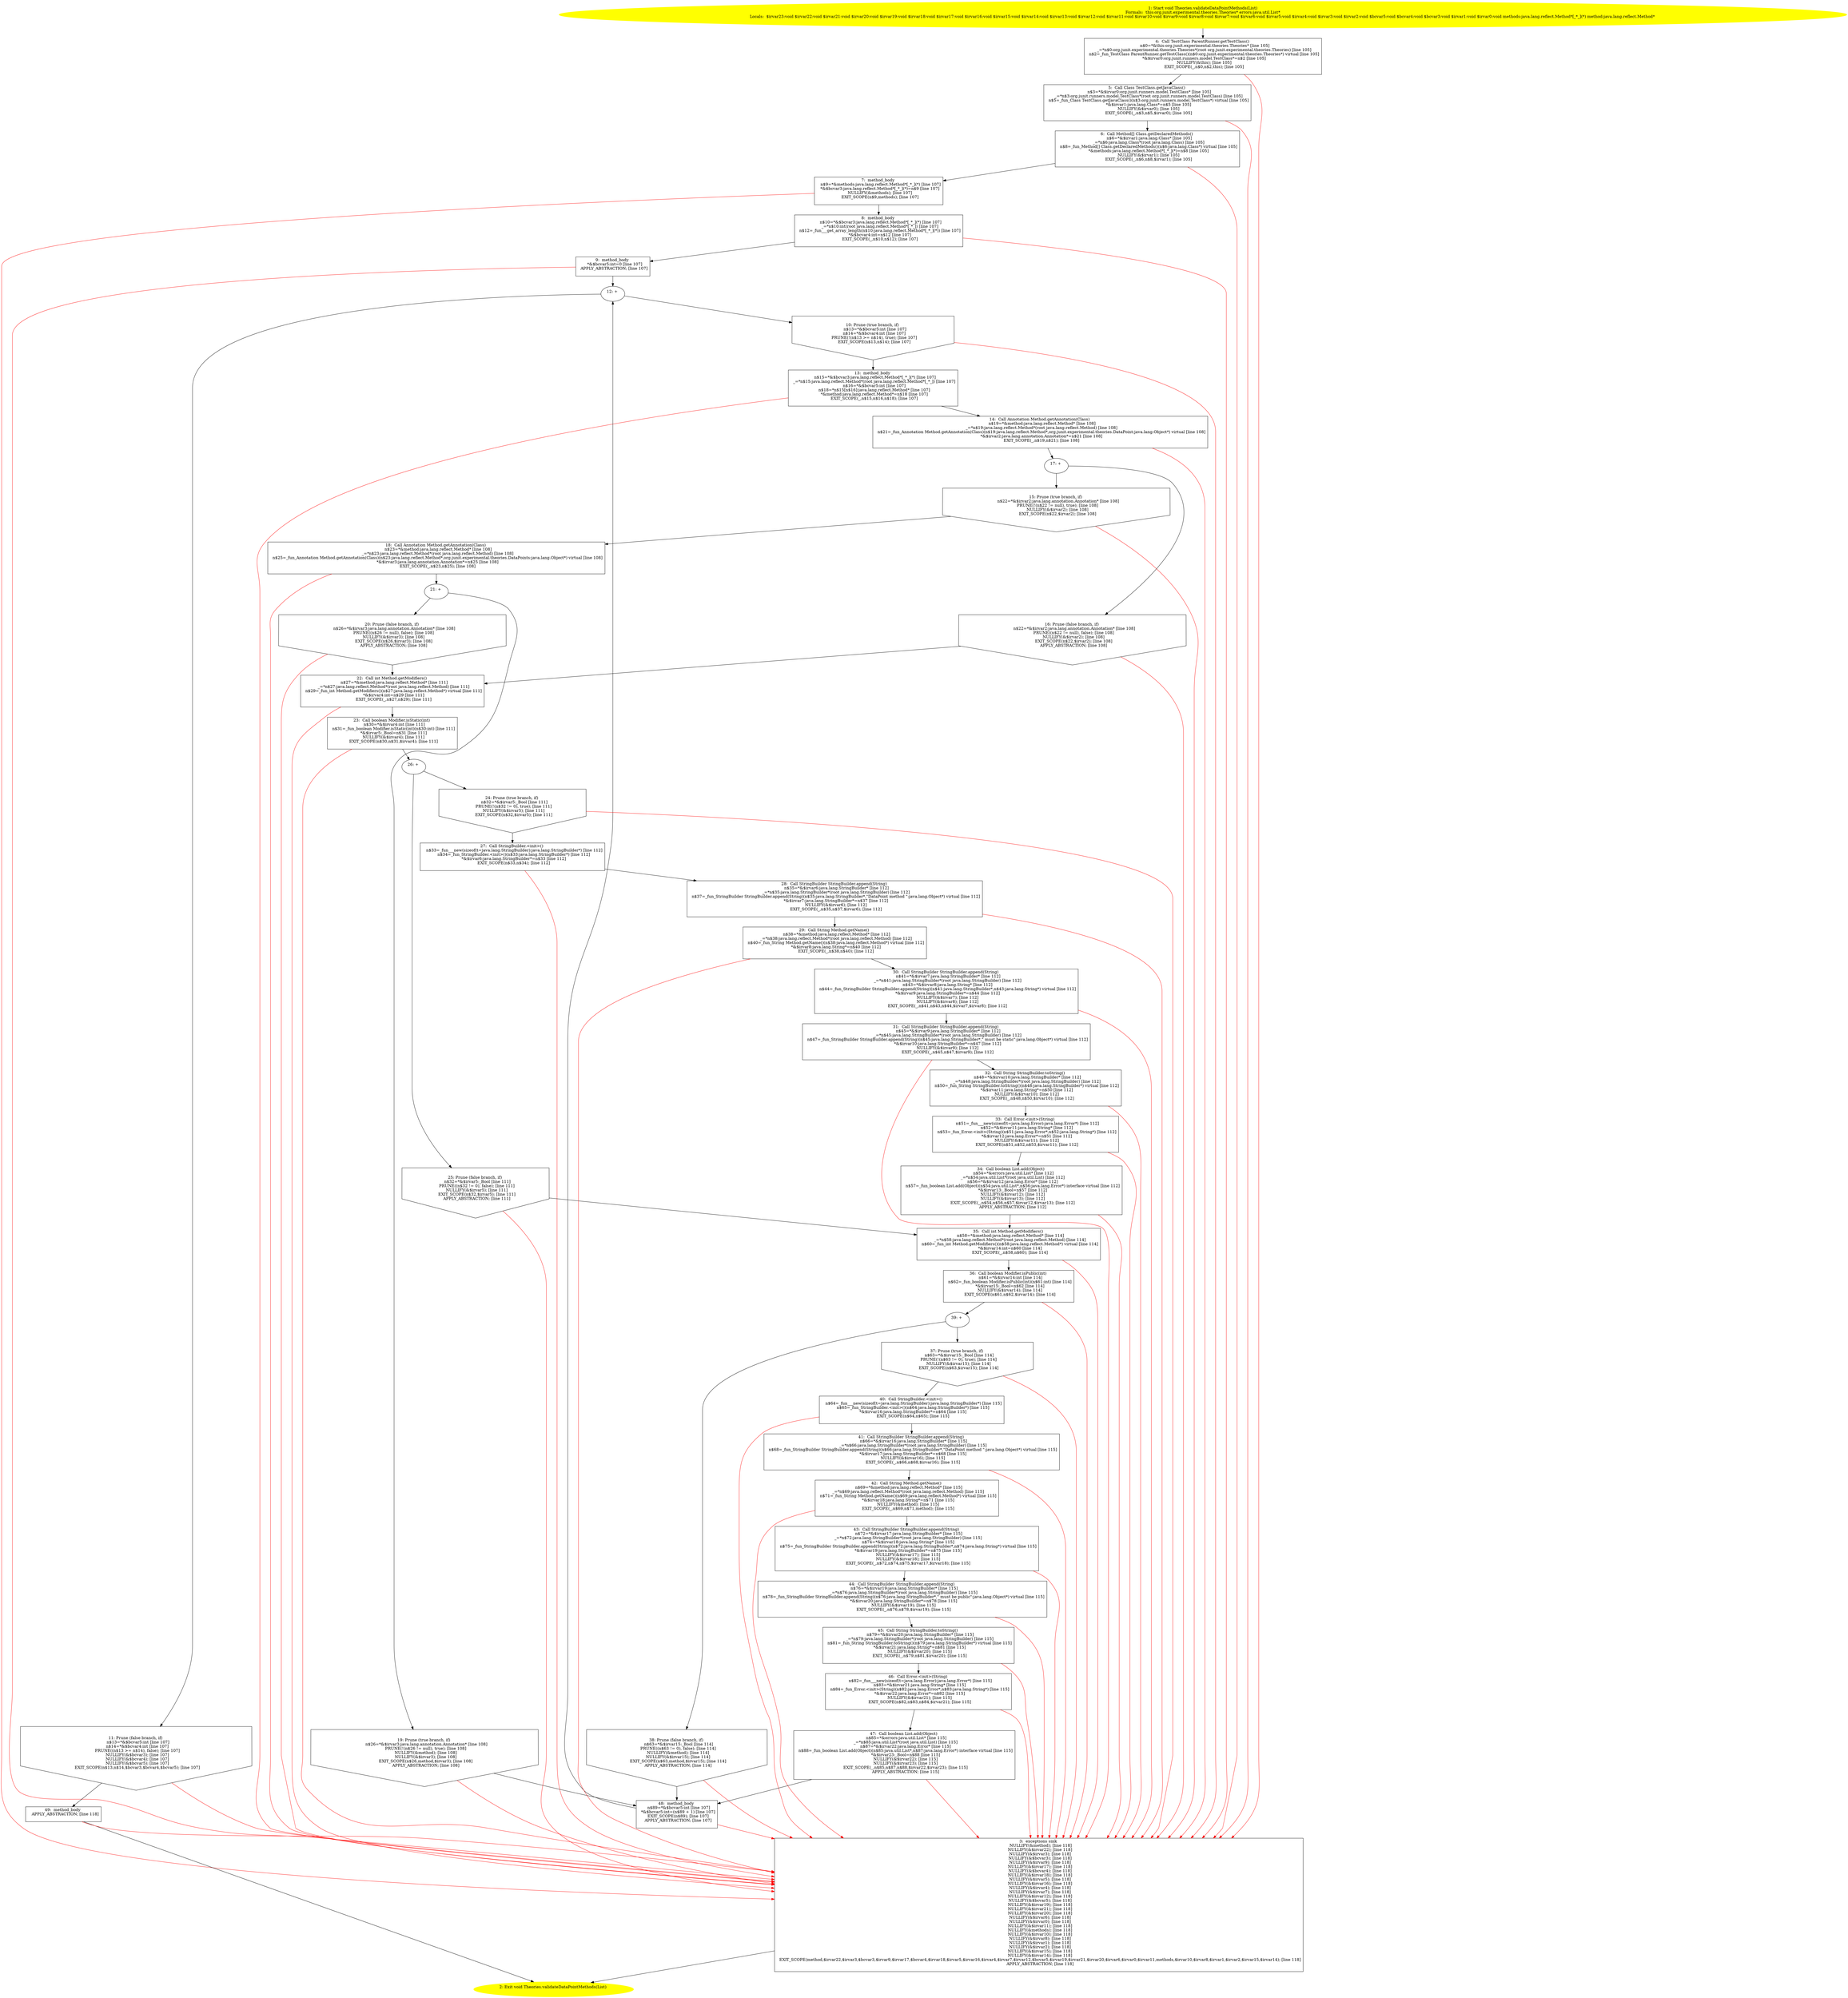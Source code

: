 /* @generated */
digraph cfg {
"org.junit.experimental.theories.Theories.validateDataPointMethods(java.util.List):void.8f76624c077b19954de872e3ef8aeaef_1" [label="1: Start void Theories.validateDataPointMethods(List)\nFormals:  this:org.junit.experimental.theories.Theories* errors:java.util.List*\nLocals:  $irvar23:void $irvar22:void $irvar21:void $irvar20:void $irvar19:void $irvar18:void $irvar17:void $irvar16:void $irvar15:void $irvar14:void $irvar13:void $irvar12:void $irvar11:void $irvar10:void $irvar9:void $irvar8:void $irvar7:void $irvar6:void $irvar5:void $irvar4:void $irvar3:void $irvar2:void $bcvar5:void $bcvar4:void $bcvar3:void $irvar1:void $irvar0:void methods:java.lang.reflect.Method*[_*_](*) method:java.lang.reflect.Method* \n  " color=yellow style=filled]
	

	 "org.junit.experimental.theories.Theories.validateDataPointMethods(java.util.List):void.8f76624c077b19954de872e3ef8aeaef_1" -> "org.junit.experimental.theories.Theories.validateDataPointMethods(java.util.List):void.8f76624c077b19954de872e3ef8aeaef_4" ;
"org.junit.experimental.theories.Theories.validateDataPointMethods(java.util.List):void.8f76624c077b19954de872e3ef8aeaef_2" [label="2: Exit void Theories.validateDataPointMethods(List) \n  " color=yellow style=filled]
	

"org.junit.experimental.theories.Theories.validateDataPointMethods(java.util.List):void.8f76624c077b19954de872e3ef8aeaef_3" [label="3:  exceptions sink \n   NULLIFY(&method); [line 118]\n  NULLIFY(&$irvar22); [line 118]\n  NULLIFY(&$irvar3); [line 118]\n  NULLIFY(&$bcvar3); [line 118]\n  NULLIFY(&$irvar9); [line 118]\n  NULLIFY(&$irvar17); [line 118]\n  NULLIFY(&$bcvar4); [line 118]\n  NULLIFY(&$irvar18); [line 118]\n  NULLIFY(&$irvar5); [line 118]\n  NULLIFY(&$irvar16); [line 118]\n  NULLIFY(&$irvar4); [line 118]\n  NULLIFY(&$irvar7); [line 118]\n  NULLIFY(&$irvar12); [line 118]\n  NULLIFY(&$bcvar5); [line 118]\n  NULLIFY(&$irvar19); [line 118]\n  NULLIFY(&$irvar21); [line 118]\n  NULLIFY(&$irvar20); [line 118]\n  NULLIFY(&$irvar6); [line 118]\n  NULLIFY(&$irvar0); [line 118]\n  NULLIFY(&$irvar11); [line 118]\n  NULLIFY(&methods); [line 118]\n  NULLIFY(&$irvar10); [line 118]\n  NULLIFY(&$irvar8); [line 118]\n  NULLIFY(&$irvar1); [line 118]\n  NULLIFY(&$irvar2); [line 118]\n  NULLIFY(&$irvar15); [line 118]\n  NULLIFY(&$irvar14); [line 118]\n  EXIT_SCOPE(method,$irvar22,$irvar3,$bcvar3,$irvar9,$irvar17,$bcvar4,$irvar18,$irvar5,$irvar16,$irvar4,$irvar7,$irvar12,$bcvar5,$irvar19,$irvar21,$irvar20,$irvar6,$irvar0,$irvar11,methods,$irvar10,$irvar8,$irvar1,$irvar2,$irvar15,$irvar14); [line 118]\n  APPLY_ABSTRACTION; [line 118]\n " shape="box"]
	

	 "org.junit.experimental.theories.Theories.validateDataPointMethods(java.util.List):void.8f76624c077b19954de872e3ef8aeaef_3" -> "org.junit.experimental.theories.Theories.validateDataPointMethods(java.util.List):void.8f76624c077b19954de872e3ef8aeaef_2" ;
"org.junit.experimental.theories.Theories.validateDataPointMethods(java.util.List):void.8f76624c077b19954de872e3ef8aeaef_4" [label="4:  Call TestClass ParentRunner.getTestClass() \n   n$0=*&this:org.junit.experimental.theories.Theories* [line 105]\n  _=*n$0:org.junit.experimental.theories.Theories*(root org.junit.experimental.theories.Theories) [line 105]\n  n$2=_fun_TestClass ParentRunner.getTestClass()(n$0:org.junit.experimental.theories.Theories*) virtual [line 105]\n  *&$irvar0:org.junit.runners.model.TestClass*=n$2 [line 105]\n  NULLIFY(&this); [line 105]\n  EXIT_SCOPE(_,n$0,n$2,this); [line 105]\n " shape="box"]
	

	 "org.junit.experimental.theories.Theories.validateDataPointMethods(java.util.List):void.8f76624c077b19954de872e3ef8aeaef_4" -> "org.junit.experimental.theories.Theories.validateDataPointMethods(java.util.List):void.8f76624c077b19954de872e3ef8aeaef_5" ;
	 "org.junit.experimental.theories.Theories.validateDataPointMethods(java.util.List):void.8f76624c077b19954de872e3ef8aeaef_4" -> "org.junit.experimental.theories.Theories.validateDataPointMethods(java.util.List):void.8f76624c077b19954de872e3ef8aeaef_3" [color="red" ];
"org.junit.experimental.theories.Theories.validateDataPointMethods(java.util.List):void.8f76624c077b19954de872e3ef8aeaef_5" [label="5:  Call Class TestClass.getJavaClass() \n   n$3=*&$irvar0:org.junit.runners.model.TestClass* [line 105]\n  _=*n$3:org.junit.runners.model.TestClass*(root org.junit.runners.model.TestClass) [line 105]\n  n$5=_fun_Class TestClass.getJavaClass()(n$3:org.junit.runners.model.TestClass*) virtual [line 105]\n  *&$irvar1:java.lang.Class*=n$5 [line 105]\n  NULLIFY(&$irvar0); [line 105]\n  EXIT_SCOPE(_,n$3,n$5,$irvar0); [line 105]\n " shape="box"]
	

	 "org.junit.experimental.theories.Theories.validateDataPointMethods(java.util.List):void.8f76624c077b19954de872e3ef8aeaef_5" -> "org.junit.experimental.theories.Theories.validateDataPointMethods(java.util.List):void.8f76624c077b19954de872e3ef8aeaef_6" ;
	 "org.junit.experimental.theories.Theories.validateDataPointMethods(java.util.List):void.8f76624c077b19954de872e3ef8aeaef_5" -> "org.junit.experimental.theories.Theories.validateDataPointMethods(java.util.List):void.8f76624c077b19954de872e3ef8aeaef_3" [color="red" ];
"org.junit.experimental.theories.Theories.validateDataPointMethods(java.util.List):void.8f76624c077b19954de872e3ef8aeaef_6" [label="6:  Call Method[] Class.getDeclaredMethods() \n   n$6=*&$irvar1:java.lang.Class* [line 105]\n  _=*n$6:java.lang.Class*(root java.lang.Class) [line 105]\n  n$8=_fun_Method[] Class.getDeclaredMethods()(n$6:java.lang.Class*) virtual [line 105]\n  *&methods:java.lang.reflect.Method*[_*_](*)=n$8 [line 105]\n  NULLIFY(&$irvar1); [line 105]\n  EXIT_SCOPE(_,n$6,n$8,$irvar1); [line 105]\n " shape="box"]
	

	 "org.junit.experimental.theories.Theories.validateDataPointMethods(java.util.List):void.8f76624c077b19954de872e3ef8aeaef_6" -> "org.junit.experimental.theories.Theories.validateDataPointMethods(java.util.List):void.8f76624c077b19954de872e3ef8aeaef_7" ;
	 "org.junit.experimental.theories.Theories.validateDataPointMethods(java.util.List):void.8f76624c077b19954de872e3ef8aeaef_6" -> "org.junit.experimental.theories.Theories.validateDataPointMethods(java.util.List):void.8f76624c077b19954de872e3ef8aeaef_3" [color="red" ];
"org.junit.experimental.theories.Theories.validateDataPointMethods(java.util.List):void.8f76624c077b19954de872e3ef8aeaef_7" [label="7:  method_body \n   n$9=*&methods:java.lang.reflect.Method*[_*_](*) [line 107]\n  *&$bcvar3:java.lang.reflect.Method*[_*_](*)=n$9 [line 107]\n  NULLIFY(&methods); [line 107]\n  EXIT_SCOPE(n$9,methods); [line 107]\n " shape="box"]
	

	 "org.junit.experimental.theories.Theories.validateDataPointMethods(java.util.List):void.8f76624c077b19954de872e3ef8aeaef_7" -> "org.junit.experimental.theories.Theories.validateDataPointMethods(java.util.List):void.8f76624c077b19954de872e3ef8aeaef_8" ;
	 "org.junit.experimental.theories.Theories.validateDataPointMethods(java.util.List):void.8f76624c077b19954de872e3ef8aeaef_7" -> "org.junit.experimental.theories.Theories.validateDataPointMethods(java.util.List):void.8f76624c077b19954de872e3ef8aeaef_3" [color="red" ];
"org.junit.experimental.theories.Theories.validateDataPointMethods(java.util.List):void.8f76624c077b19954de872e3ef8aeaef_8" [label="8:  method_body \n   n$10=*&$bcvar3:java.lang.reflect.Method*[_*_](*) [line 107]\n  _=*n$10:int(root java.lang.reflect.Method*[_*_]) [line 107]\n  n$12=_fun___get_array_length(n$10:java.lang.reflect.Method*[_*_](*)) [line 107]\n  *&$bcvar4:int=n$12 [line 107]\n  EXIT_SCOPE(_,n$10,n$12); [line 107]\n " shape="box"]
	

	 "org.junit.experimental.theories.Theories.validateDataPointMethods(java.util.List):void.8f76624c077b19954de872e3ef8aeaef_8" -> "org.junit.experimental.theories.Theories.validateDataPointMethods(java.util.List):void.8f76624c077b19954de872e3ef8aeaef_9" ;
	 "org.junit.experimental.theories.Theories.validateDataPointMethods(java.util.List):void.8f76624c077b19954de872e3ef8aeaef_8" -> "org.junit.experimental.theories.Theories.validateDataPointMethods(java.util.List):void.8f76624c077b19954de872e3ef8aeaef_3" [color="red" ];
"org.junit.experimental.theories.Theories.validateDataPointMethods(java.util.List):void.8f76624c077b19954de872e3ef8aeaef_9" [label="9:  method_body \n   *&$bcvar5:int=0 [line 107]\n  APPLY_ABSTRACTION; [line 107]\n " shape="box"]
	

	 "org.junit.experimental.theories.Theories.validateDataPointMethods(java.util.List):void.8f76624c077b19954de872e3ef8aeaef_9" -> "org.junit.experimental.theories.Theories.validateDataPointMethods(java.util.List):void.8f76624c077b19954de872e3ef8aeaef_12" ;
	 "org.junit.experimental.theories.Theories.validateDataPointMethods(java.util.List):void.8f76624c077b19954de872e3ef8aeaef_9" -> "org.junit.experimental.theories.Theories.validateDataPointMethods(java.util.List):void.8f76624c077b19954de872e3ef8aeaef_3" [color="red" ];
"org.junit.experimental.theories.Theories.validateDataPointMethods(java.util.List):void.8f76624c077b19954de872e3ef8aeaef_10" [label="10: Prune (true branch, if) \n   n$13=*&$bcvar5:int [line 107]\n  n$14=*&$bcvar4:int [line 107]\n  PRUNE(!(n$13 >= n$14), true); [line 107]\n  EXIT_SCOPE(n$13,n$14); [line 107]\n " shape="invhouse"]
	

	 "org.junit.experimental.theories.Theories.validateDataPointMethods(java.util.List):void.8f76624c077b19954de872e3ef8aeaef_10" -> "org.junit.experimental.theories.Theories.validateDataPointMethods(java.util.List):void.8f76624c077b19954de872e3ef8aeaef_13" ;
	 "org.junit.experimental.theories.Theories.validateDataPointMethods(java.util.List):void.8f76624c077b19954de872e3ef8aeaef_10" -> "org.junit.experimental.theories.Theories.validateDataPointMethods(java.util.List):void.8f76624c077b19954de872e3ef8aeaef_3" [color="red" ];
"org.junit.experimental.theories.Theories.validateDataPointMethods(java.util.List):void.8f76624c077b19954de872e3ef8aeaef_11" [label="11: Prune (false branch, if) \n   n$13=*&$bcvar5:int [line 107]\n  n$14=*&$bcvar4:int [line 107]\n  PRUNE((n$13 >= n$14), false); [line 107]\n  NULLIFY(&$bcvar3); [line 107]\n  NULLIFY(&$bcvar4); [line 107]\n  NULLIFY(&$bcvar5); [line 107]\n  EXIT_SCOPE(n$13,n$14,$bcvar3,$bcvar4,$bcvar5); [line 107]\n " shape="invhouse"]
	

	 "org.junit.experimental.theories.Theories.validateDataPointMethods(java.util.List):void.8f76624c077b19954de872e3ef8aeaef_11" -> "org.junit.experimental.theories.Theories.validateDataPointMethods(java.util.List):void.8f76624c077b19954de872e3ef8aeaef_49" ;
	 "org.junit.experimental.theories.Theories.validateDataPointMethods(java.util.List):void.8f76624c077b19954de872e3ef8aeaef_11" -> "org.junit.experimental.theories.Theories.validateDataPointMethods(java.util.List):void.8f76624c077b19954de872e3ef8aeaef_3" [color="red" ];
"org.junit.experimental.theories.Theories.validateDataPointMethods(java.util.List):void.8f76624c077b19954de872e3ef8aeaef_12" [label="12: + \n  " ]
	

	 "org.junit.experimental.theories.Theories.validateDataPointMethods(java.util.List):void.8f76624c077b19954de872e3ef8aeaef_12" -> "org.junit.experimental.theories.Theories.validateDataPointMethods(java.util.List):void.8f76624c077b19954de872e3ef8aeaef_10" ;
	 "org.junit.experimental.theories.Theories.validateDataPointMethods(java.util.List):void.8f76624c077b19954de872e3ef8aeaef_12" -> "org.junit.experimental.theories.Theories.validateDataPointMethods(java.util.List):void.8f76624c077b19954de872e3ef8aeaef_11" ;
"org.junit.experimental.theories.Theories.validateDataPointMethods(java.util.List):void.8f76624c077b19954de872e3ef8aeaef_13" [label="13:  method_body \n   n$15=*&$bcvar3:java.lang.reflect.Method*[_*_](*) [line 107]\n  _=*n$15:java.lang.reflect.Method*(root java.lang.reflect.Method*[_*_]) [line 107]\n  n$16=*&$bcvar5:int [line 107]\n  n$18=*n$15[n$16]:java.lang.reflect.Method* [line 107]\n  *&method:java.lang.reflect.Method*=n$18 [line 107]\n  EXIT_SCOPE(_,n$15,n$16,n$18); [line 107]\n " shape="box"]
	

	 "org.junit.experimental.theories.Theories.validateDataPointMethods(java.util.List):void.8f76624c077b19954de872e3ef8aeaef_13" -> "org.junit.experimental.theories.Theories.validateDataPointMethods(java.util.List):void.8f76624c077b19954de872e3ef8aeaef_14" ;
	 "org.junit.experimental.theories.Theories.validateDataPointMethods(java.util.List):void.8f76624c077b19954de872e3ef8aeaef_13" -> "org.junit.experimental.theories.Theories.validateDataPointMethods(java.util.List):void.8f76624c077b19954de872e3ef8aeaef_3" [color="red" ];
"org.junit.experimental.theories.Theories.validateDataPointMethods(java.util.List):void.8f76624c077b19954de872e3ef8aeaef_14" [label="14:  Call Annotation Method.getAnnotation(Class) \n   n$19=*&method:java.lang.reflect.Method* [line 108]\n  _=*n$19:java.lang.reflect.Method*(root java.lang.reflect.Method) [line 108]\n  n$21=_fun_Annotation Method.getAnnotation(Class)(n$19:java.lang.reflect.Method*,org.junit.experimental.theories.DataPoint:java.lang.Object*) virtual [line 108]\n  *&$irvar2:java.lang.annotation.Annotation*=n$21 [line 108]\n  EXIT_SCOPE(_,n$19,n$21); [line 108]\n " shape="box"]
	

	 "org.junit.experimental.theories.Theories.validateDataPointMethods(java.util.List):void.8f76624c077b19954de872e3ef8aeaef_14" -> "org.junit.experimental.theories.Theories.validateDataPointMethods(java.util.List):void.8f76624c077b19954de872e3ef8aeaef_17" ;
	 "org.junit.experimental.theories.Theories.validateDataPointMethods(java.util.List):void.8f76624c077b19954de872e3ef8aeaef_14" -> "org.junit.experimental.theories.Theories.validateDataPointMethods(java.util.List):void.8f76624c077b19954de872e3ef8aeaef_3" [color="red" ];
"org.junit.experimental.theories.Theories.validateDataPointMethods(java.util.List):void.8f76624c077b19954de872e3ef8aeaef_15" [label="15: Prune (true branch, if) \n   n$22=*&$irvar2:java.lang.annotation.Annotation* [line 108]\n  PRUNE(!(n$22 != null), true); [line 108]\n  NULLIFY(&$irvar2); [line 108]\n  EXIT_SCOPE(n$22,$irvar2); [line 108]\n " shape="invhouse"]
	

	 "org.junit.experimental.theories.Theories.validateDataPointMethods(java.util.List):void.8f76624c077b19954de872e3ef8aeaef_15" -> "org.junit.experimental.theories.Theories.validateDataPointMethods(java.util.List):void.8f76624c077b19954de872e3ef8aeaef_18" ;
	 "org.junit.experimental.theories.Theories.validateDataPointMethods(java.util.List):void.8f76624c077b19954de872e3ef8aeaef_15" -> "org.junit.experimental.theories.Theories.validateDataPointMethods(java.util.List):void.8f76624c077b19954de872e3ef8aeaef_3" [color="red" ];
"org.junit.experimental.theories.Theories.validateDataPointMethods(java.util.List):void.8f76624c077b19954de872e3ef8aeaef_16" [label="16: Prune (false branch, if) \n   n$22=*&$irvar2:java.lang.annotation.Annotation* [line 108]\n  PRUNE((n$22 != null), false); [line 108]\n  NULLIFY(&$irvar2); [line 108]\n  EXIT_SCOPE(n$22,$irvar2); [line 108]\n  APPLY_ABSTRACTION; [line 108]\n " shape="invhouse"]
	

	 "org.junit.experimental.theories.Theories.validateDataPointMethods(java.util.List):void.8f76624c077b19954de872e3ef8aeaef_16" -> "org.junit.experimental.theories.Theories.validateDataPointMethods(java.util.List):void.8f76624c077b19954de872e3ef8aeaef_22" ;
	 "org.junit.experimental.theories.Theories.validateDataPointMethods(java.util.List):void.8f76624c077b19954de872e3ef8aeaef_16" -> "org.junit.experimental.theories.Theories.validateDataPointMethods(java.util.List):void.8f76624c077b19954de872e3ef8aeaef_3" [color="red" ];
"org.junit.experimental.theories.Theories.validateDataPointMethods(java.util.List):void.8f76624c077b19954de872e3ef8aeaef_17" [label="17: + \n  " ]
	

	 "org.junit.experimental.theories.Theories.validateDataPointMethods(java.util.List):void.8f76624c077b19954de872e3ef8aeaef_17" -> "org.junit.experimental.theories.Theories.validateDataPointMethods(java.util.List):void.8f76624c077b19954de872e3ef8aeaef_15" ;
	 "org.junit.experimental.theories.Theories.validateDataPointMethods(java.util.List):void.8f76624c077b19954de872e3ef8aeaef_17" -> "org.junit.experimental.theories.Theories.validateDataPointMethods(java.util.List):void.8f76624c077b19954de872e3ef8aeaef_16" ;
"org.junit.experimental.theories.Theories.validateDataPointMethods(java.util.List):void.8f76624c077b19954de872e3ef8aeaef_18" [label="18:  Call Annotation Method.getAnnotation(Class) \n   n$23=*&method:java.lang.reflect.Method* [line 108]\n  _=*n$23:java.lang.reflect.Method*(root java.lang.reflect.Method) [line 108]\n  n$25=_fun_Annotation Method.getAnnotation(Class)(n$23:java.lang.reflect.Method*,org.junit.experimental.theories.DataPoints:java.lang.Object*) virtual [line 108]\n  *&$irvar3:java.lang.annotation.Annotation*=n$25 [line 108]\n  EXIT_SCOPE(_,n$23,n$25); [line 108]\n " shape="box"]
	

	 "org.junit.experimental.theories.Theories.validateDataPointMethods(java.util.List):void.8f76624c077b19954de872e3ef8aeaef_18" -> "org.junit.experimental.theories.Theories.validateDataPointMethods(java.util.List):void.8f76624c077b19954de872e3ef8aeaef_21" ;
	 "org.junit.experimental.theories.Theories.validateDataPointMethods(java.util.List):void.8f76624c077b19954de872e3ef8aeaef_18" -> "org.junit.experimental.theories.Theories.validateDataPointMethods(java.util.List):void.8f76624c077b19954de872e3ef8aeaef_3" [color="red" ];
"org.junit.experimental.theories.Theories.validateDataPointMethods(java.util.List):void.8f76624c077b19954de872e3ef8aeaef_19" [label="19: Prune (true branch, if) \n   n$26=*&$irvar3:java.lang.annotation.Annotation* [line 108]\n  PRUNE(!(n$26 != null), true); [line 108]\n  NULLIFY(&method); [line 108]\n  NULLIFY(&$irvar3); [line 108]\n  EXIT_SCOPE(n$26,method,$irvar3); [line 108]\n  APPLY_ABSTRACTION; [line 108]\n " shape="invhouse"]
	

	 "org.junit.experimental.theories.Theories.validateDataPointMethods(java.util.List):void.8f76624c077b19954de872e3ef8aeaef_19" -> "org.junit.experimental.theories.Theories.validateDataPointMethods(java.util.List):void.8f76624c077b19954de872e3ef8aeaef_48" ;
	 "org.junit.experimental.theories.Theories.validateDataPointMethods(java.util.List):void.8f76624c077b19954de872e3ef8aeaef_19" -> "org.junit.experimental.theories.Theories.validateDataPointMethods(java.util.List):void.8f76624c077b19954de872e3ef8aeaef_3" [color="red" ];
"org.junit.experimental.theories.Theories.validateDataPointMethods(java.util.List):void.8f76624c077b19954de872e3ef8aeaef_20" [label="20: Prune (false branch, if) \n   n$26=*&$irvar3:java.lang.annotation.Annotation* [line 108]\n  PRUNE((n$26 != null), false); [line 108]\n  NULLIFY(&$irvar3); [line 108]\n  EXIT_SCOPE(n$26,$irvar3); [line 108]\n  APPLY_ABSTRACTION; [line 108]\n " shape="invhouse"]
	

	 "org.junit.experimental.theories.Theories.validateDataPointMethods(java.util.List):void.8f76624c077b19954de872e3ef8aeaef_20" -> "org.junit.experimental.theories.Theories.validateDataPointMethods(java.util.List):void.8f76624c077b19954de872e3ef8aeaef_22" ;
	 "org.junit.experimental.theories.Theories.validateDataPointMethods(java.util.List):void.8f76624c077b19954de872e3ef8aeaef_20" -> "org.junit.experimental.theories.Theories.validateDataPointMethods(java.util.List):void.8f76624c077b19954de872e3ef8aeaef_3" [color="red" ];
"org.junit.experimental.theories.Theories.validateDataPointMethods(java.util.List):void.8f76624c077b19954de872e3ef8aeaef_21" [label="21: + \n  " ]
	

	 "org.junit.experimental.theories.Theories.validateDataPointMethods(java.util.List):void.8f76624c077b19954de872e3ef8aeaef_21" -> "org.junit.experimental.theories.Theories.validateDataPointMethods(java.util.List):void.8f76624c077b19954de872e3ef8aeaef_19" ;
	 "org.junit.experimental.theories.Theories.validateDataPointMethods(java.util.List):void.8f76624c077b19954de872e3ef8aeaef_21" -> "org.junit.experimental.theories.Theories.validateDataPointMethods(java.util.List):void.8f76624c077b19954de872e3ef8aeaef_20" ;
"org.junit.experimental.theories.Theories.validateDataPointMethods(java.util.List):void.8f76624c077b19954de872e3ef8aeaef_22" [label="22:  Call int Method.getModifiers() \n   n$27=*&method:java.lang.reflect.Method* [line 111]\n  _=*n$27:java.lang.reflect.Method*(root java.lang.reflect.Method) [line 111]\n  n$29=_fun_int Method.getModifiers()(n$27:java.lang.reflect.Method*) virtual [line 111]\n  *&$irvar4:int=n$29 [line 111]\n  EXIT_SCOPE(_,n$27,n$29); [line 111]\n " shape="box"]
	

	 "org.junit.experimental.theories.Theories.validateDataPointMethods(java.util.List):void.8f76624c077b19954de872e3ef8aeaef_22" -> "org.junit.experimental.theories.Theories.validateDataPointMethods(java.util.List):void.8f76624c077b19954de872e3ef8aeaef_23" ;
	 "org.junit.experimental.theories.Theories.validateDataPointMethods(java.util.List):void.8f76624c077b19954de872e3ef8aeaef_22" -> "org.junit.experimental.theories.Theories.validateDataPointMethods(java.util.List):void.8f76624c077b19954de872e3ef8aeaef_3" [color="red" ];
"org.junit.experimental.theories.Theories.validateDataPointMethods(java.util.List):void.8f76624c077b19954de872e3ef8aeaef_23" [label="23:  Call boolean Modifier.isStatic(int) \n   n$30=*&$irvar4:int [line 111]\n  n$31=_fun_boolean Modifier.isStatic(int)(n$30:int) [line 111]\n  *&$irvar5:_Bool=n$31 [line 111]\n  NULLIFY(&$irvar4); [line 111]\n  EXIT_SCOPE(n$30,n$31,$irvar4); [line 111]\n " shape="box"]
	

	 "org.junit.experimental.theories.Theories.validateDataPointMethods(java.util.List):void.8f76624c077b19954de872e3ef8aeaef_23" -> "org.junit.experimental.theories.Theories.validateDataPointMethods(java.util.List):void.8f76624c077b19954de872e3ef8aeaef_26" ;
	 "org.junit.experimental.theories.Theories.validateDataPointMethods(java.util.List):void.8f76624c077b19954de872e3ef8aeaef_23" -> "org.junit.experimental.theories.Theories.validateDataPointMethods(java.util.List):void.8f76624c077b19954de872e3ef8aeaef_3" [color="red" ];
"org.junit.experimental.theories.Theories.validateDataPointMethods(java.util.List):void.8f76624c077b19954de872e3ef8aeaef_24" [label="24: Prune (true branch, if) \n   n$32=*&$irvar5:_Bool [line 111]\n  PRUNE(!(n$32 != 0), true); [line 111]\n  NULLIFY(&$irvar5); [line 111]\n  EXIT_SCOPE(n$32,$irvar5); [line 111]\n " shape="invhouse"]
	

	 "org.junit.experimental.theories.Theories.validateDataPointMethods(java.util.List):void.8f76624c077b19954de872e3ef8aeaef_24" -> "org.junit.experimental.theories.Theories.validateDataPointMethods(java.util.List):void.8f76624c077b19954de872e3ef8aeaef_27" ;
	 "org.junit.experimental.theories.Theories.validateDataPointMethods(java.util.List):void.8f76624c077b19954de872e3ef8aeaef_24" -> "org.junit.experimental.theories.Theories.validateDataPointMethods(java.util.List):void.8f76624c077b19954de872e3ef8aeaef_3" [color="red" ];
"org.junit.experimental.theories.Theories.validateDataPointMethods(java.util.List):void.8f76624c077b19954de872e3ef8aeaef_25" [label="25: Prune (false branch, if) \n   n$32=*&$irvar5:_Bool [line 111]\n  PRUNE((n$32 != 0), false); [line 111]\n  NULLIFY(&$irvar5); [line 111]\n  EXIT_SCOPE(n$32,$irvar5); [line 111]\n  APPLY_ABSTRACTION; [line 111]\n " shape="invhouse"]
	

	 "org.junit.experimental.theories.Theories.validateDataPointMethods(java.util.List):void.8f76624c077b19954de872e3ef8aeaef_25" -> "org.junit.experimental.theories.Theories.validateDataPointMethods(java.util.List):void.8f76624c077b19954de872e3ef8aeaef_35" ;
	 "org.junit.experimental.theories.Theories.validateDataPointMethods(java.util.List):void.8f76624c077b19954de872e3ef8aeaef_25" -> "org.junit.experimental.theories.Theories.validateDataPointMethods(java.util.List):void.8f76624c077b19954de872e3ef8aeaef_3" [color="red" ];
"org.junit.experimental.theories.Theories.validateDataPointMethods(java.util.List):void.8f76624c077b19954de872e3ef8aeaef_26" [label="26: + \n  " ]
	

	 "org.junit.experimental.theories.Theories.validateDataPointMethods(java.util.List):void.8f76624c077b19954de872e3ef8aeaef_26" -> "org.junit.experimental.theories.Theories.validateDataPointMethods(java.util.List):void.8f76624c077b19954de872e3ef8aeaef_24" ;
	 "org.junit.experimental.theories.Theories.validateDataPointMethods(java.util.List):void.8f76624c077b19954de872e3ef8aeaef_26" -> "org.junit.experimental.theories.Theories.validateDataPointMethods(java.util.List):void.8f76624c077b19954de872e3ef8aeaef_25" ;
"org.junit.experimental.theories.Theories.validateDataPointMethods(java.util.List):void.8f76624c077b19954de872e3ef8aeaef_27" [label="27:  Call StringBuilder.<init>() \n   n$33=_fun___new(sizeof(t=java.lang.StringBuilder):java.lang.StringBuilder*) [line 112]\n  n$34=_fun_StringBuilder.<init>()(n$33:java.lang.StringBuilder*) [line 112]\n  *&$irvar6:java.lang.StringBuilder*=n$33 [line 112]\n  EXIT_SCOPE(n$33,n$34); [line 112]\n " shape="box"]
	

	 "org.junit.experimental.theories.Theories.validateDataPointMethods(java.util.List):void.8f76624c077b19954de872e3ef8aeaef_27" -> "org.junit.experimental.theories.Theories.validateDataPointMethods(java.util.List):void.8f76624c077b19954de872e3ef8aeaef_28" ;
	 "org.junit.experimental.theories.Theories.validateDataPointMethods(java.util.List):void.8f76624c077b19954de872e3ef8aeaef_27" -> "org.junit.experimental.theories.Theories.validateDataPointMethods(java.util.List):void.8f76624c077b19954de872e3ef8aeaef_3" [color="red" ];
"org.junit.experimental.theories.Theories.validateDataPointMethods(java.util.List):void.8f76624c077b19954de872e3ef8aeaef_28" [label="28:  Call StringBuilder StringBuilder.append(String) \n   n$35=*&$irvar6:java.lang.StringBuilder* [line 112]\n  _=*n$35:java.lang.StringBuilder*(root java.lang.StringBuilder) [line 112]\n  n$37=_fun_StringBuilder StringBuilder.append(String)(n$35:java.lang.StringBuilder*,\"DataPoint method \":java.lang.Object*) virtual [line 112]\n  *&$irvar7:java.lang.StringBuilder*=n$37 [line 112]\n  NULLIFY(&$irvar6); [line 112]\n  EXIT_SCOPE(_,n$35,n$37,$irvar6); [line 112]\n " shape="box"]
	

	 "org.junit.experimental.theories.Theories.validateDataPointMethods(java.util.List):void.8f76624c077b19954de872e3ef8aeaef_28" -> "org.junit.experimental.theories.Theories.validateDataPointMethods(java.util.List):void.8f76624c077b19954de872e3ef8aeaef_29" ;
	 "org.junit.experimental.theories.Theories.validateDataPointMethods(java.util.List):void.8f76624c077b19954de872e3ef8aeaef_28" -> "org.junit.experimental.theories.Theories.validateDataPointMethods(java.util.List):void.8f76624c077b19954de872e3ef8aeaef_3" [color="red" ];
"org.junit.experimental.theories.Theories.validateDataPointMethods(java.util.List):void.8f76624c077b19954de872e3ef8aeaef_29" [label="29:  Call String Method.getName() \n   n$38=*&method:java.lang.reflect.Method* [line 112]\n  _=*n$38:java.lang.reflect.Method*(root java.lang.reflect.Method) [line 112]\n  n$40=_fun_String Method.getName()(n$38:java.lang.reflect.Method*) virtual [line 112]\n  *&$irvar8:java.lang.String*=n$40 [line 112]\n  EXIT_SCOPE(_,n$38,n$40); [line 112]\n " shape="box"]
	

	 "org.junit.experimental.theories.Theories.validateDataPointMethods(java.util.List):void.8f76624c077b19954de872e3ef8aeaef_29" -> "org.junit.experimental.theories.Theories.validateDataPointMethods(java.util.List):void.8f76624c077b19954de872e3ef8aeaef_30" ;
	 "org.junit.experimental.theories.Theories.validateDataPointMethods(java.util.List):void.8f76624c077b19954de872e3ef8aeaef_29" -> "org.junit.experimental.theories.Theories.validateDataPointMethods(java.util.List):void.8f76624c077b19954de872e3ef8aeaef_3" [color="red" ];
"org.junit.experimental.theories.Theories.validateDataPointMethods(java.util.List):void.8f76624c077b19954de872e3ef8aeaef_30" [label="30:  Call StringBuilder StringBuilder.append(String) \n   n$41=*&$irvar7:java.lang.StringBuilder* [line 112]\n  _=*n$41:java.lang.StringBuilder*(root java.lang.StringBuilder) [line 112]\n  n$43=*&$irvar8:java.lang.String* [line 112]\n  n$44=_fun_StringBuilder StringBuilder.append(String)(n$41:java.lang.StringBuilder*,n$43:java.lang.String*) virtual [line 112]\n  *&$irvar9:java.lang.StringBuilder*=n$44 [line 112]\n  NULLIFY(&$irvar7); [line 112]\n  NULLIFY(&$irvar8); [line 112]\n  EXIT_SCOPE(_,n$41,n$43,n$44,$irvar7,$irvar8); [line 112]\n " shape="box"]
	

	 "org.junit.experimental.theories.Theories.validateDataPointMethods(java.util.List):void.8f76624c077b19954de872e3ef8aeaef_30" -> "org.junit.experimental.theories.Theories.validateDataPointMethods(java.util.List):void.8f76624c077b19954de872e3ef8aeaef_31" ;
	 "org.junit.experimental.theories.Theories.validateDataPointMethods(java.util.List):void.8f76624c077b19954de872e3ef8aeaef_30" -> "org.junit.experimental.theories.Theories.validateDataPointMethods(java.util.List):void.8f76624c077b19954de872e3ef8aeaef_3" [color="red" ];
"org.junit.experimental.theories.Theories.validateDataPointMethods(java.util.List):void.8f76624c077b19954de872e3ef8aeaef_31" [label="31:  Call StringBuilder StringBuilder.append(String) \n   n$45=*&$irvar9:java.lang.StringBuilder* [line 112]\n  _=*n$45:java.lang.StringBuilder*(root java.lang.StringBuilder) [line 112]\n  n$47=_fun_StringBuilder StringBuilder.append(String)(n$45:java.lang.StringBuilder*,\" must be static\":java.lang.Object*) virtual [line 112]\n  *&$irvar10:java.lang.StringBuilder*=n$47 [line 112]\n  NULLIFY(&$irvar9); [line 112]\n  EXIT_SCOPE(_,n$45,n$47,$irvar9); [line 112]\n " shape="box"]
	

	 "org.junit.experimental.theories.Theories.validateDataPointMethods(java.util.List):void.8f76624c077b19954de872e3ef8aeaef_31" -> "org.junit.experimental.theories.Theories.validateDataPointMethods(java.util.List):void.8f76624c077b19954de872e3ef8aeaef_32" ;
	 "org.junit.experimental.theories.Theories.validateDataPointMethods(java.util.List):void.8f76624c077b19954de872e3ef8aeaef_31" -> "org.junit.experimental.theories.Theories.validateDataPointMethods(java.util.List):void.8f76624c077b19954de872e3ef8aeaef_3" [color="red" ];
"org.junit.experimental.theories.Theories.validateDataPointMethods(java.util.List):void.8f76624c077b19954de872e3ef8aeaef_32" [label="32:  Call String StringBuilder.toString() \n   n$48=*&$irvar10:java.lang.StringBuilder* [line 112]\n  _=*n$48:java.lang.StringBuilder*(root java.lang.StringBuilder) [line 112]\n  n$50=_fun_String StringBuilder.toString()(n$48:java.lang.StringBuilder*) virtual [line 112]\n  *&$irvar11:java.lang.String*=n$50 [line 112]\n  NULLIFY(&$irvar10); [line 112]\n  EXIT_SCOPE(_,n$48,n$50,$irvar10); [line 112]\n " shape="box"]
	

	 "org.junit.experimental.theories.Theories.validateDataPointMethods(java.util.List):void.8f76624c077b19954de872e3ef8aeaef_32" -> "org.junit.experimental.theories.Theories.validateDataPointMethods(java.util.List):void.8f76624c077b19954de872e3ef8aeaef_33" ;
	 "org.junit.experimental.theories.Theories.validateDataPointMethods(java.util.List):void.8f76624c077b19954de872e3ef8aeaef_32" -> "org.junit.experimental.theories.Theories.validateDataPointMethods(java.util.List):void.8f76624c077b19954de872e3ef8aeaef_3" [color="red" ];
"org.junit.experimental.theories.Theories.validateDataPointMethods(java.util.List):void.8f76624c077b19954de872e3ef8aeaef_33" [label="33:  Call Error.<init>(String) \n   n$51=_fun___new(sizeof(t=java.lang.Error):java.lang.Error*) [line 112]\n  n$52=*&$irvar11:java.lang.String* [line 112]\n  n$53=_fun_Error.<init>(String)(n$51:java.lang.Error*,n$52:java.lang.String*) [line 112]\n  *&$irvar12:java.lang.Error*=n$51 [line 112]\n  NULLIFY(&$irvar11); [line 112]\n  EXIT_SCOPE(n$51,n$52,n$53,$irvar11); [line 112]\n " shape="box"]
	

	 "org.junit.experimental.theories.Theories.validateDataPointMethods(java.util.List):void.8f76624c077b19954de872e3ef8aeaef_33" -> "org.junit.experimental.theories.Theories.validateDataPointMethods(java.util.List):void.8f76624c077b19954de872e3ef8aeaef_34" ;
	 "org.junit.experimental.theories.Theories.validateDataPointMethods(java.util.List):void.8f76624c077b19954de872e3ef8aeaef_33" -> "org.junit.experimental.theories.Theories.validateDataPointMethods(java.util.List):void.8f76624c077b19954de872e3ef8aeaef_3" [color="red" ];
"org.junit.experimental.theories.Theories.validateDataPointMethods(java.util.List):void.8f76624c077b19954de872e3ef8aeaef_34" [label="34:  Call boolean List.add(Object) \n   n$54=*&errors:java.util.List* [line 112]\n  _=*n$54:java.util.List*(root java.util.List) [line 112]\n  n$56=*&$irvar12:java.lang.Error* [line 112]\n  n$57=_fun_boolean List.add(Object)(n$54:java.util.List*,n$56:java.lang.Error*) interface virtual [line 112]\n  *&$irvar13:_Bool=n$57 [line 112]\n  NULLIFY(&$irvar12); [line 112]\n  NULLIFY(&$irvar13); [line 112]\n  EXIT_SCOPE(_,n$54,n$56,n$57,$irvar12,$irvar13); [line 112]\n  APPLY_ABSTRACTION; [line 112]\n " shape="box"]
	

	 "org.junit.experimental.theories.Theories.validateDataPointMethods(java.util.List):void.8f76624c077b19954de872e3ef8aeaef_34" -> "org.junit.experimental.theories.Theories.validateDataPointMethods(java.util.List):void.8f76624c077b19954de872e3ef8aeaef_35" ;
	 "org.junit.experimental.theories.Theories.validateDataPointMethods(java.util.List):void.8f76624c077b19954de872e3ef8aeaef_34" -> "org.junit.experimental.theories.Theories.validateDataPointMethods(java.util.List):void.8f76624c077b19954de872e3ef8aeaef_3" [color="red" ];
"org.junit.experimental.theories.Theories.validateDataPointMethods(java.util.List):void.8f76624c077b19954de872e3ef8aeaef_35" [label="35:  Call int Method.getModifiers() \n   n$58=*&method:java.lang.reflect.Method* [line 114]\n  _=*n$58:java.lang.reflect.Method*(root java.lang.reflect.Method) [line 114]\n  n$60=_fun_int Method.getModifiers()(n$58:java.lang.reflect.Method*) virtual [line 114]\n  *&$irvar14:int=n$60 [line 114]\n  EXIT_SCOPE(_,n$58,n$60); [line 114]\n " shape="box"]
	

	 "org.junit.experimental.theories.Theories.validateDataPointMethods(java.util.List):void.8f76624c077b19954de872e3ef8aeaef_35" -> "org.junit.experimental.theories.Theories.validateDataPointMethods(java.util.List):void.8f76624c077b19954de872e3ef8aeaef_36" ;
	 "org.junit.experimental.theories.Theories.validateDataPointMethods(java.util.List):void.8f76624c077b19954de872e3ef8aeaef_35" -> "org.junit.experimental.theories.Theories.validateDataPointMethods(java.util.List):void.8f76624c077b19954de872e3ef8aeaef_3" [color="red" ];
"org.junit.experimental.theories.Theories.validateDataPointMethods(java.util.List):void.8f76624c077b19954de872e3ef8aeaef_36" [label="36:  Call boolean Modifier.isPublic(int) \n   n$61=*&$irvar14:int [line 114]\n  n$62=_fun_boolean Modifier.isPublic(int)(n$61:int) [line 114]\n  *&$irvar15:_Bool=n$62 [line 114]\n  NULLIFY(&$irvar14); [line 114]\n  EXIT_SCOPE(n$61,n$62,$irvar14); [line 114]\n " shape="box"]
	

	 "org.junit.experimental.theories.Theories.validateDataPointMethods(java.util.List):void.8f76624c077b19954de872e3ef8aeaef_36" -> "org.junit.experimental.theories.Theories.validateDataPointMethods(java.util.List):void.8f76624c077b19954de872e3ef8aeaef_39" ;
	 "org.junit.experimental.theories.Theories.validateDataPointMethods(java.util.List):void.8f76624c077b19954de872e3ef8aeaef_36" -> "org.junit.experimental.theories.Theories.validateDataPointMethods(java.util.List):void.8f76624c077b19954de872e3ef8aeaef_3" [color="red" ];
"org.junit.experimental.theories.Theories.validateDataPointMethods(java.util.List):void.8f76624c077b19954de872e3ef8aeaef_37" [label="37: Prune (true branch, if) \n   n$63=*&$irvar15:_Bool [line 114]\n  PRUNE(!(n$63 != 0), true); [line 114]\n  NULLIFY(&$irvar15); [line 114]\n  EXIT_SCOPE(n$63,$irvar15); [line 114]\n " shape="invhouse"]
	

	 "org.junit.experimental.theories.Theories.validateDataPointMethods(java.util.List):void.8f76624c077b19954de872e3ef8aeaef_37" -> "org.junit.experimental.theories.Theories.validateDataPointMethods(java.util.List):void.8f76624c077b19954de872e3ef8aeaef_40" ;
	 "org.junit.experimental.theories.Theories.validateDataPointMethods(java.util.List):void.8f76624c077b19954de872e3ef8aeaef_37" -> "org.junit.experimental.theories.Theories.validateDataPointMethods(java.util.List):void.8f76624c077b19954de872e3ef8aeaef_3" [color="red" ];
"org.junit.experimental.theories.Theories.validateDataPointMethods(java.util.List):void.8f76624c077b19954de872e3ef8aeaef_38" [label="38: Prune (false branch, if) \n   n$63=*&$irvar15:_Bool [line 114]\n  PRUNE((n$63 != 0), false); [line 114]\n  NULLIFY(&method); [line 114]\n  NULLIFY(&$irvar15); [line 114]\n  EXIT_SCOPE(n$63,method,$irvar15); [line 114]\n  APPLY_ABSTRACTION; [line 114]\n " shape="invhouse"]
	

	 "org.junit.experimental.theories.Theories.validateDataPointMethods(java.util.List):void.8f76624c077b19954de872e3ef8aeaef_38" -> "org.junit.experimental.theories.Theories.validateDataPointMethods(java.util.List):void.8f76624c077b19954de872e3ef8aeaef_48" ;
	 "org.junit.experimental.theories.Theories.validateDataPointMethods(java.util.List):void.8f76624c077b19954de872e3ef8aeaef_38" -> "org.junit.experimental.theories.Theories.validateDataPointMethods(java.util.List):void.8f76624c077b19954de872e3ef8aeaef_3" [color="red" ];
"org.junit.experimental.theories.Theories.validateDataPointMethods(java.util.List):void.8f76624c077b19954de872e3ef8aeaef_39" [label="39: + \n  " ]
	

	 "org.junit.experimental.theories.Theories.validateDataPointMethods(java.util.List):void.8f76624c077b19954de872e3ef8aeaef_39" -> "org.junit.experimental.theories.Theories.validateDataPointMethods(java.util.List):void.8f76624c077b19954de872e3ef8aeaef_37" ;
	 "org.junit.experimental.theories.Theories.validateDataPointMethods(java.util.List):void.8f76624c077b19954de872e3ef8aeaef_39" -> "org.junit.experimental.theories.Theories.validateDataPointMethods(java.util.List):void.8f76624c077b19954de872e3ef8aeaef_38" ;
"org.junit.experimental.theories.Theories.validateDataPointMethods(java.util.List):void.8f76624c077b19954de872e3ef8aeaef_40" [label="40:  Call StringBuilder.<init>() \n   n$64=_fun___new(sizeof(t=java.lang.StringBuilder):java.lang.StringBuilder*) [line 115]\n  n$65=_fun_StringBuilder.<init>()(n$64:java.lang.StringBuilder*) [line 115]\n  *&$irvar16:java.lang.StringBuilder*=n$64 [line 115]\n  EXIT_SCOPE(n$64,n$65); [line 115]\n " shape="box"]
	

	 "org.junit.experimental.theories.Theories.validateDataPointMethods(java.util.List):void.8f76624c077b19954de872e3ef8aeaef_40" -> "org.junit.experimental.theories.Theories.validateDataPointMethods(java.util.List):void.8f76624c077b19954de872e3ef8aeaef_41" ;
	 "org.junit.experimental.theories.Theories.validateDataPointMethods(java.util.List):void.8f76624c077b19954de872e3ef8aeaef_40" -> "org.junit.experimental.theories.Theories.validateDataPointMethods(java.util.List):void.8f76624c077b19954de872e3ef8aeaef_3" [color="red" ];
"org.junit.experimental.theories.Theories.validateDataPointMethods(java.util.List):void.8f76624c077b19954de872e3ef8aeaef_41" [label="41:  Call StringBuilder StringBuilder.append(String) \n   n$66=*&$irvar16:java.lang.StringBuilder* [line 115]\n  _=*n$66:java.lang.StringBuilder*(root java.lang.StringBuilder) [line 115]\n  n$68=_fun_StringBuilder StringBuilder.append(String)(n$66:java.lang.StringBuilder*,\"DataPoint method \":java.lang.Object*) virtual [line 115]\n  *&$irvar17:java.lang.StringBuilder*=n$68 [line 115]\n  NULLIFY(&$irvar16); [line 115]\n  EXIT_SCOPE(_,n$66,n$68,$irvar16); [line 115]\n " shape="box"]
	

	 "org.junit.experimental.theories.Theories.validateDataPointMethods(java.util.List):void.8f76624c077b19954de872e3ef8aeaef_41" -> "org.junit.experimental.theories.Theories.validateDataPointMethods(java.util.List):void.8f76624c077b19954de872e3ef8aeaef_42" ;
	 "org.junit.experimental.theories.Theories.validateDataPointMethods(java.util.List):void.8f76624c077b19954de872e3ef8aeaef_41" -> "org.junit.experimental.theories.Theories.validateDataPointMethods(java.util.List):void.8f76624c077b19954de872e3ef8aeaef_3" [color="red" ];
"org.junit.experimental.theories.Theories.validateDataPointMethods(java.util.List):void.8f76624c077b19954de872e3ef8aeaef_42" [label="42:  Call String Method.getName() \n   n$69=*&method:java.lang.reflect.Method* [line 115]\n  _=*n$69:java.lang.reflect.Method*(root java.lang.reflect.Method) [line 115]\n  n$71=_fun_String Method.getName()(n$69:java.lang.reflect.Method*) virtual [line 115]\n  *&$irvar18:java.lang.String*=n$71 [line 115]\n  NULLIFY(&method); [line 115]\n  EXIT_SCOPE(_,n$69,n$71,method); [line 115]\n " shape="box"]
	

	 "org.junit.experimental.theories.Theories.validateDataPointMethods(java.util.List):void.8f76624c077b19954de872e3ef8aeaef_42" -> "org.junit.experimental.theories.Theories.validateDataPointMethods(java.util.List):void.8f76624c077b19954de872e3ef8aeaef_43" ;
	 "org.junit.experimental.theories.Theories.validateDataPointMethods(java.util.List):void.8f76624c077b19954de872e3ef8aeaef_42" -> "org.junit.experimental.theories.Theories.validateDataPointMethods(java.util.List):void.8f76624c077b19954de872e3ef8aeaef_3" [color="red" ];
"org.junit.experimental.theories.Theories.validateDataPointMethods(java.util.List):void.8f76624c077b19954de872e3ef8aeaef_43" [label="43:  Call StringBuilder StringBuilder.append(String) \n   n$72=*&$irvar17:java.lang.StringBuilder* [line 115]\n  _=*n$72:java.lang.StringBuilder*(root java.lang.StringBuilder) [line 115]\n  n$74=*&$irvar18:java.lang.String* [line 115]\n  n$75=_fun_StringBuilder StringBuilder.append(String)(n$72:java.lang.StringBuilder*,n$74:java.lang.String*) virtual [line 115]\n  *&$irvar19:java.lang.StringBuilder*=n$75 [line 115]\n  NULLIFY(&$irvar17); [line 115]\n  NULLIFY(&$irvar18); [line 115]\n  EXIT_SCOPE(_,n$72,n$74,n$75,$irvar17,$irvar18); [line 115]\n " shape="box"]
	

	 "org.junit.experimental.theories.Theories.validateDataPointMethods(java.util.List):void.8f76624c077b19954de872e3ef8aeaef_43" -> "org.junit.experimental.theories.Theories.validateDataPointMethods(java.util.List):void.8f76624c077b19954de872e3ef8aeaef_44" ;
	 "org.junit.experimental.theories.Theories.validateDataPointMethods(java.util.List):void.8f76624c077b19954de872e3ef8aeaef_43" -> "org.junit.experimental.theories.Theories.validateDataPointMethods(java.util.List):void.8f76624c077b19954de872e3ef8aeaef_3" [color="red" ];
"org.junit.experimental.theories.Theories.validateDataPointMethods(java.util.List):void.8f76624c077b19954de872e3ef8aeaef_44" [label="44:  Call StringBuilder StringBuilder.append(String) \n   n$76=*&$irvar19:java.lang.StringBuilder* [line 115]\n  _=*n$76:java.lang.StringBuilder*(root java.lang.StringBuilder) [line 115]\n  n$78=_fun_StringBuilder StringBuilder.append(String)(n$76:java.lang.StringBuilder*,\" must be public\":java.lang.Object*) virtual [line 115]\n  *&$irvar20:java.lang.StringBuilder*=n$78 [line 115]\n  NULLIFY(&$irvar19); [line 115]\n  EXIT_SCOPE(_,n$76,n$78,$irvar19); [line 115]\n " shape="box"]
	

	 "org.junit.experimental.theories.Theories.validateDataPointMethods(java.util.List):void.8f76624c077b19954de872e3ef8aeaef_44" -> "org.junit.experimental.theories.Theories.validateDataPointMethods(java.util.List):void.8f76624c077b19954de872e3ef8aeaef_45" ;
	 "org.junit.experimental.theories.Theories.validateDataPointMethods(java.util.List):void.8f76624c077b19954de872e3ef8aeaef_44" -> "org.junit.experimental.theories.Theories.validateDataPointMethods(java.util.List):void.8f76624c077b19954de872e3ef8aeaef_3" [color="red" ];
"org.junit.experimental.theories.Theories.validateDataPointMethods(java.util.List):void.8f76624c077b19954de872e3ef8aeaef_45" [label="45:  Call String StringBuilder.toString() \n   n$79=*&$irvar20:java.lang.StringBuilder* [line 115]\n  _=*n$79:java.lang.StringBuilder*(root java.lang.StringBuilder) [line 115]\n  n$81=_fun_String StringBuilder.toString()(n$79:java.lang.StringBuilder*) virtual [line 115]\n  *&$irvar21:java.lang.String*=n$81 [line 115]\n  NULLIFY(&$irvar20); [line 115]\n  EXIT_SCOPE(_,n$79,n$81,$irvar20); [line 115]\n " shape="box"]
	

	 "org.junit.experimental.theories.Theories.validateDataPointMethods(java.util.List):void.8f76624c077b19954de872e3ef8aeaef_45" -> "org.junit.experimental.theories.Theories.validateDataPointMethods(java.util.List):void.8f76624c077b19954de872e3ef8aeaef_46" ;
	 "org.junit.experimental.theories.Theories.validateDataPointMethods(java.util.List):void.8f76624c077b19954de872e3ef8aeaef_45" -> "org.junit.experimental.theories.Theories.validateDataPointMethods(java.util.List):void.8f76624c077b19954de872e3ef8aeaef_3" [color="red" ];
"org.junit.experimental.theories.Theories.validateDataPointMethods(java.util.List):void.8f76624c077b19954de872e3ef8aeaef_46" [label="46:  Call Error.<init>(String) \n   n$82=_fun___new(sizeof(t=java.lang.Error):java.lang.Error*) [line 115]\n  n$83=*&$irvar21:java.lang.String* [line 115]\n  n$84=_fun_Error.<init>(String)(n$82:java.lang.Error*,n$83:java.lang.String*) [line 115]\n  *&$irvar22:java.lang.Error*=n$82 [line 115]\n  NULLIFY(&$irvar21); [line 115]\n  EXIT_SCOPE(n$82,n$83,n$84,$irvar21); [line 115]\n " shape="box"]
	

	 "org.junit.experimental.theories.Theories.validateDataPointMethods(java.util.List):void.8f76624c077b19954de872e3ef8aeaef_46" -> "org.junit.experimental.theories.Theories.validateDataPointMethods(java.util.List):void.8f76624c077b19954de872e3ef8aeaef_47" ;
	 "org.junit.experimental.theories.Theories.validateDataPointMethods(java.util.List):void.8f76624c077b19954de872e3ef8aeaef_46" -> "org.junit.experimental.theories.Theories.validateDataPointMethods(java.util.List):void.8f76624c077b19954de872e3ef8aeaef_3" [color="red" ];
"org.junit.experimental.theories.Theories.validateDataPointMethods(java.util.List):void.8f76624c077b19954de872e3ef8aeaef_47" [label="47:  Call boolean List.add(Object) \n   n$85=*&errors:java.util.List* [line 115]\n  _=*n$85:java.util.List*(root java.util.List) [line 115]\n  n$87=*&$irvar22:java.lang.Error* [line 115]\n  n$88=_fun_boolean List.add(Object)(n$85:java.util.List*,n$87:java.lang.Error*) interface virtual [line 115]\n  *&$irvar23:_Bool=n$88 [line 115]\n  NULLIFY(&$irvar22); [line 115]\n  NULLIFY(&$irvar23); [line 115]\n  EXIT_SCOPE(_,n$85,n$87,n$88,$irvar22,$irvar23); [line 115]\n  APPLY_ABSTRACTION; [line 115]\n " shape="box"]
	

	 "org.junit.experimental.theories.Theories.validateDataPointMethods(java.util.List):void.8f76624c077b19954de872e3ef8aeaef_47" -> "org.junit.experimental.theories.Theories.validateDataPointMethods(java.util.List):void.8f76624c077b19954de872e3ef8aeaef_48" ;
	 "org.junit.experimental.theories.Theories.validateDataPointMethods(java.util.List):void.8f76624c077b19954de872e3ef8aeaef_47" -> "org.junit.experimental.theories.Theories.validateDataPointMethods(java.util.List):void.8f76624c077b19954de872e3ef8aeaef_3" [color="red" ];
"org.junit.experimental.theories.Theories.validateDataPointMethods(java.util.List):void.8f76624c077b19954de872e3ef8aeaef_48" [label="48:  method_body \n   n$89=*&$bcvar5:int [line 107]\n  *&$bcvar5:int=(n$89 + 1) [line 107]\n  EXIT_SCOPE(n$89); [line 107]\n  APPLY_ABSTRACTION; [line 107]\n " shape="box"]
	

	 "org.junit.experimental.theories.Theories.validateDataPointMethods(java.util.List):void.8f76624c077b19954de872e3ef8aeaef_48" -> "org.junit.experimental.theories.Theories.validateDataPointMethods(java.util.List):void.8f76624c077b19954de872e3ef8aeaef_12" ;
	 "org.junit.experimental.theories.Theories.validateDataPointMethods(java.util.List):void.8f76624c077b19954de872e3ef8aeaef_48" -> "org.junit.experimental.theories.Theories.validateDataPointMethods(java.util.List):void.8f76624c077b19954de872e3ef8aeaef_3" [color="red" ];
"org.junit.experimental.theories.Theories.validateDataPointMethods(java.util.List):void.8f76624c077b19954de872e3ef8aeaef_49" [label="49:  method_body \n   APPLY_ABSTRACTION; [line 118]\n " shape="box"]
	

	 "org.junit.experimental.theories.Theories.validateDataPointMethods(java.util.List):void.8f76624c077b19954de872e3ef8aeaef_49" -> "org.junit.experimental.theories.Theories.validateDataPointMethods(java.util.List):void.8f76624c077b19954de872e3ef8aeaef_2" ;
	 "org.junit.experimental.theories.Theories.validateDataPointMethods(java.util.List):void.8f76624c077b19954de872e3ef8aeaef_49" -> "org.junit.experimental.theories.Theories.validateDataPointMethods(java.util.List):void.8f76624c077b19954de872e3ef8aeaef_3" [color="red" ];
}
